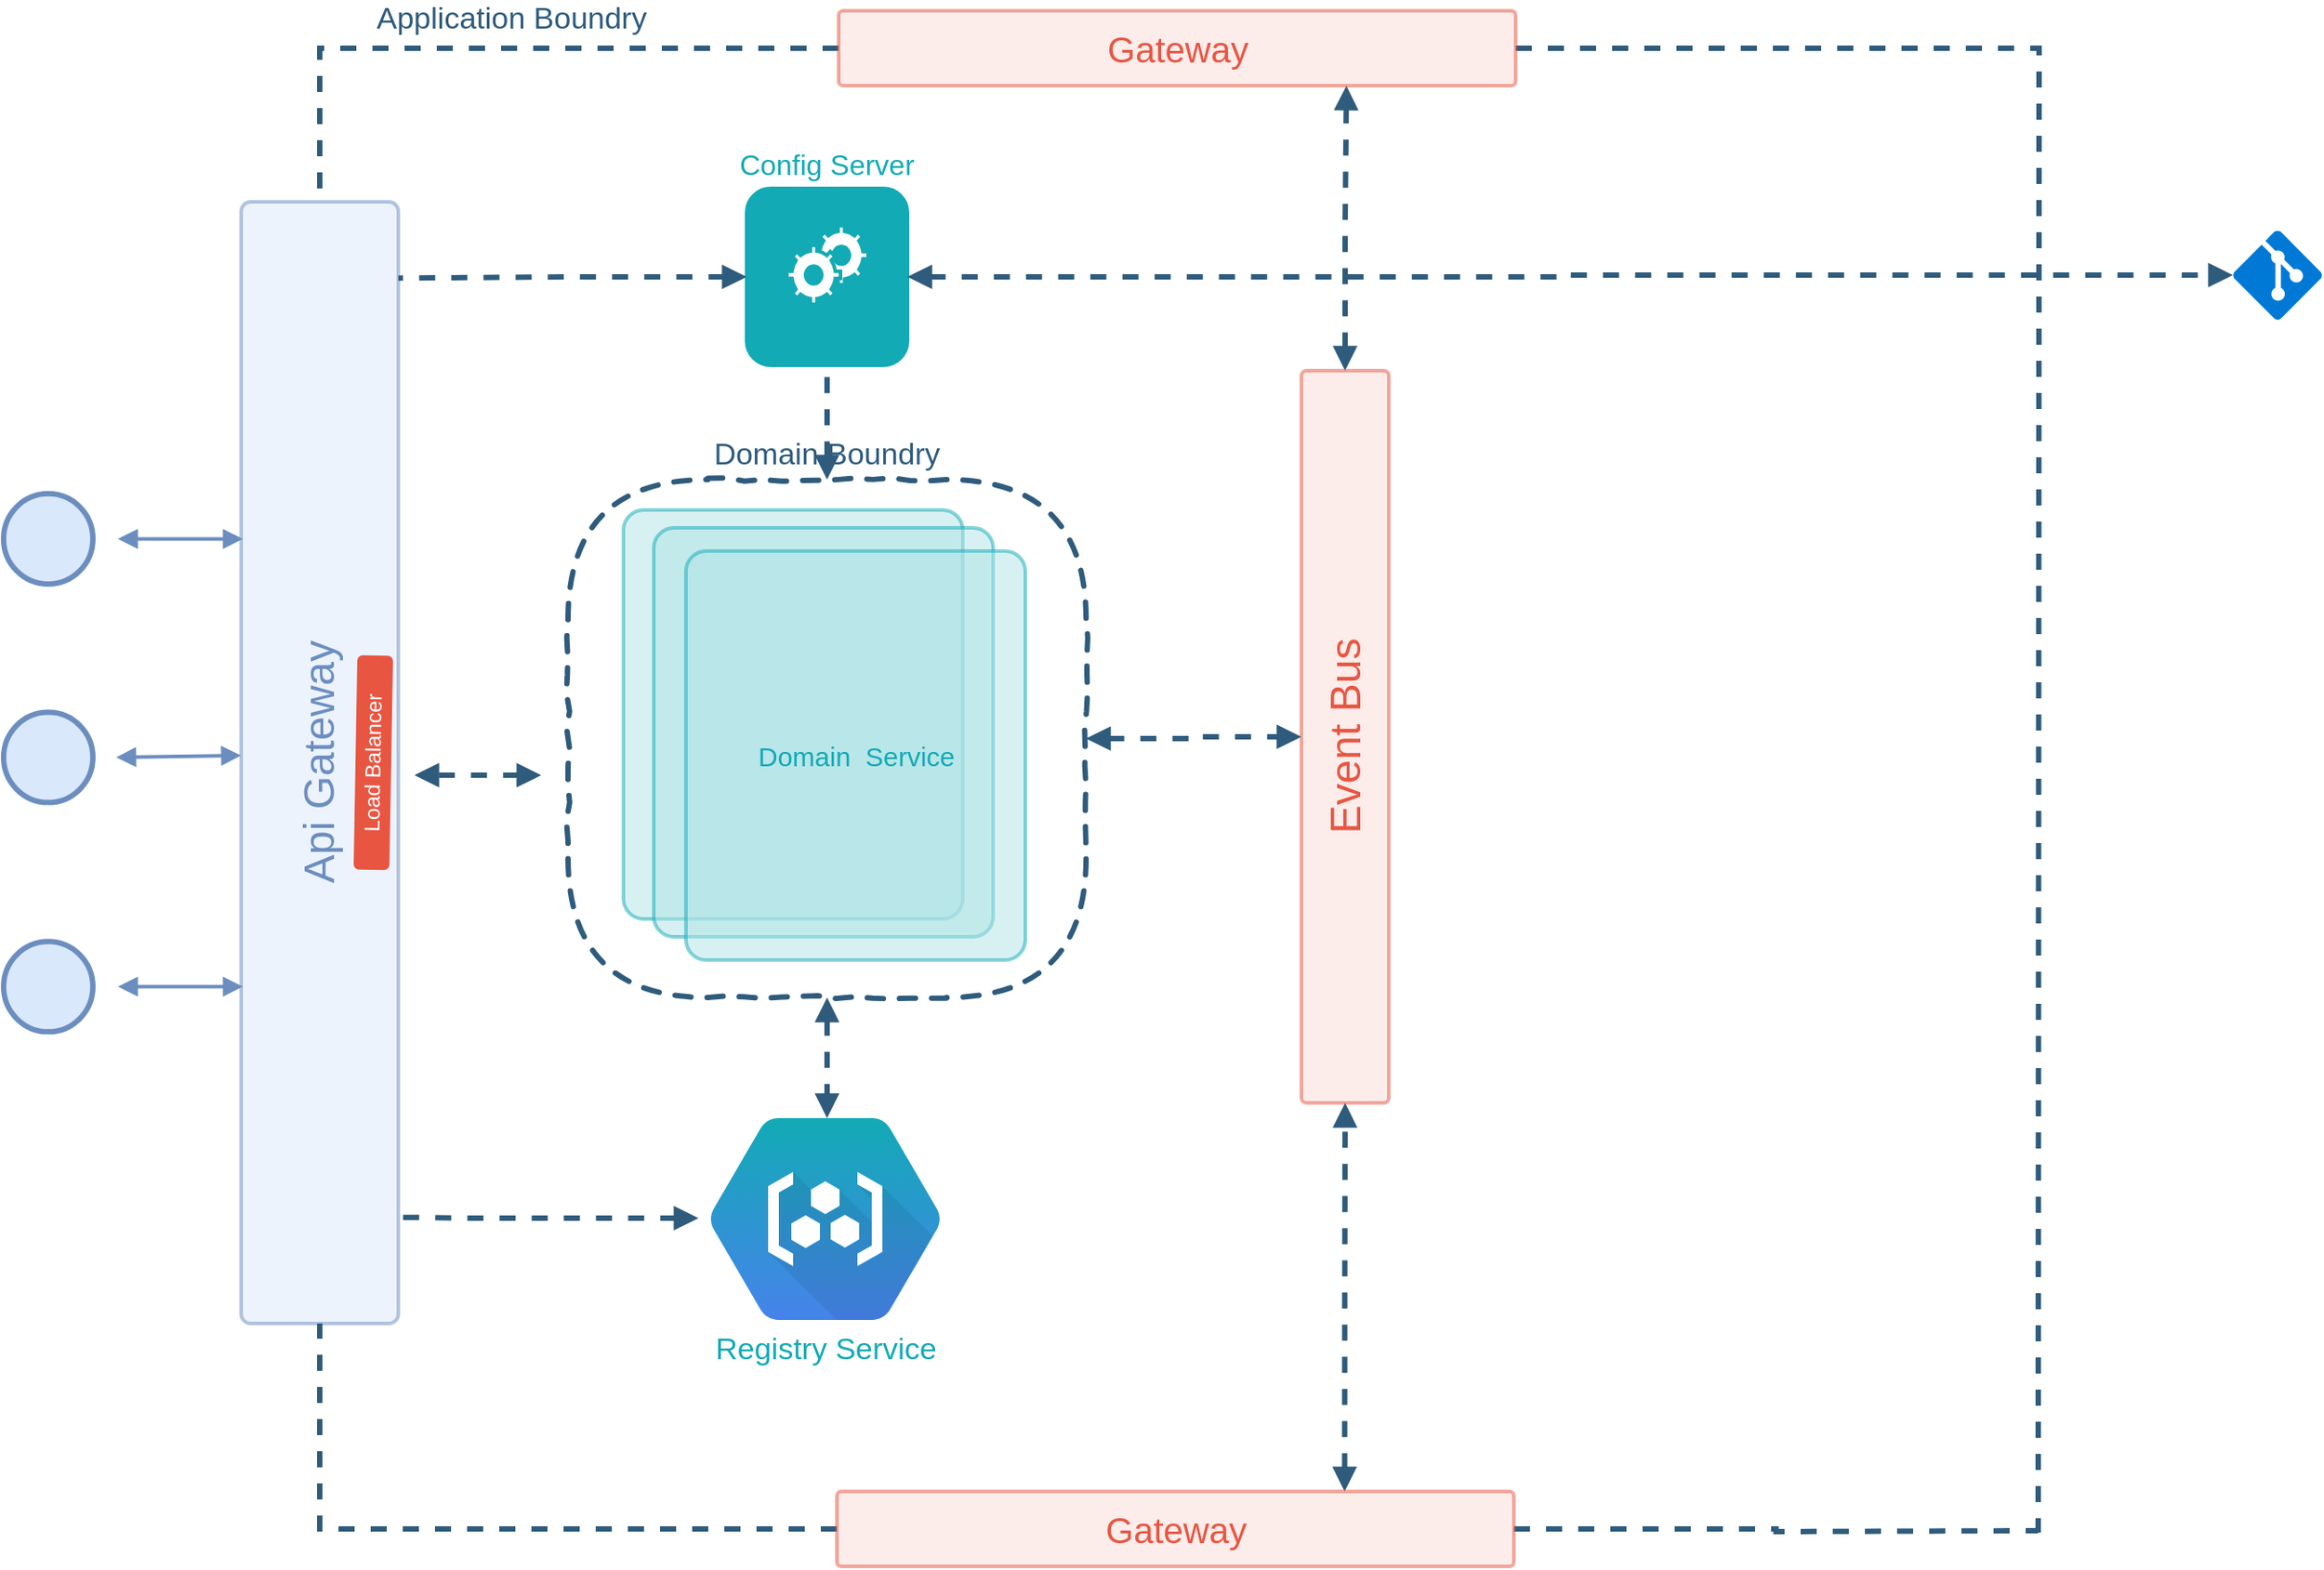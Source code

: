 <mxfile version="10.9.8" type="github"><diagram id="3azV2N0hV3h9CehV_Jqe" name="Page-1"><mxGraphModel dx="1042" dy="1070" grid="1" gridSize="10" guides="1" tooltips="1" connect="1" arrows="1" fold="1" page="1" pageScale="1" pageWidth="850" pageHeight="1100" math="0" shadow="0"><root><mxCell id="0"/><mxCell id="1" parent="0"/><mxCell id="XVd4Gk_TpFug4go1huXL-1" value="&lt;font style=&quot;font-size: 24px&quot; color=&quot;#6c8ebf&quot;&gt;Api Gateway&lt;/font&gt;" style="rounded=1;fillColor=#DAE8FC;strokeWidth=2;html=1;strokeColor=#6C8EBF;arcSize=6;opacity=50;rotation=-90;" vertex="1" parent="1"><mxGeometry x="954" y="515" width="628" height="88" as="geometry"/></mxCell><mxCell id="XVd4Gk_TpFug4go1huXL-2" style="edgeStyle=orthogonalEdgeStyle;rounded=0;orthogonalLoop=1;jettySize=auto;html=1;exitX=1;exitY=0.5;exitDx=0;exitDy=0;entryX=1;entryY=0.25;entryDx=0;entryDy=0;dashed=1;startArrow=block;startFill=1;endArrow=block;endFill=1;strokeColor=#2F5B7C;strokeWidth=3;fontSize=17;fontColor=#12AAB5;" edge="1" parent="1" source="XVd4Gk_TpFug4go1huXL-3" target="XVd4Gk_TpFug4go1huXL-26"><mxGeometry relative="1" as="geometry"/></mxCell><mxCell id="XVd4Gk_TpFug4go1huXL-3" value="&lt;font style=&quot;font-size: 24px&quot; color=&quot;#e85642&quot;&gt;Event Bus&lt;/font&gt;" style="rounded=1;fillColor=#FAD9D5;strokeWidth=2;html=1;strokeColor=#E85642;arcSize=6;opacity=50;rotation=-90;" vertex="1" parent="1"><mxGeometry x="1637" y="520" width="410" height="49" as="geometry"/></mxCell><mxCell id="XVd4Gk_TpFug4go1huXL-4" style="edgeStyle=orthogonalEdgeStyle;rounded=0;orthogonalLoop=1;jettySize=auto;html=1;exitX=0.5;exitY=1;exitDx=0;exitDy=0;entryX=0;entryY=0.5;entryDx=0;entryDy=0;dashed=1;startArrow=none;startFill=0;endArrow=none;endFill=0;strokeColor=#2F5B7C;strokeWidth=3;fontColor=#0066CC;" edge="1" parent="1" source="XVd4Gk_TpFug4go1huXL-7" target="XVd4Gk_TpFug4go1huXL-1"><mxGeometry relative="1" as="geometry"/></mxCell><mxCell id="XVd4Gk_TpFug4go1huXL-5" style="edgeStyle=orthogonalEdgeStyle;rounded=0;orthogonalLoop=1;jettySize=auto;html=1;exitX=0.5;exitY=0;exitDx=0;exitDy=0;dashed=1;startArrow=none;startFill=0;endArrow=none;endFill=0;strokeColor=#2F5B7C;strokeWidth=3;fontColor=#0066CC;" edge="1" parent="1" source="XVd4Gk_TpFug4go1huXL-7"><mxGeometry relative="1" as="geometry"><mxPoint x="2230" y="989" as="targetPoint"/></mxGeometry></mxCell><mxCell id="XVd4Gk_TpFug4go1huXL-6" style="edgeStyle=orthogonalEdgeStyle;rounded=0;orthogonalLoop=1;jettySize=auto;html=1;exitX=0;exitY=0.25;exitDx=0;exitDy=0;entryX=0;entryY=0.5;entryDx=0;entryDy=0;dashed=1;startArrow=block;startFill=1;endArrow=block;endFill=1;strokeColor=#2F5B7C;strokeWidth=3;fontSize=17;fontColor=#12AAB5;" edge="1" parent="1" source="XVd4Gk_TpFug4go1huXL-7" target="XVd4Gk_TpFug4go1huXL-3"><mxGeometry relative="1" as="geometry"/></mxCell><mxCell id="XVd4Gk_TpFug4go1huXL-7" value="&lt;font color=&quot;#e85642&quot; style=&quot;font-size: 20px;&quot;&gt;Gateway&lt;/font&gt;" style="rounded=1;fillColor=#fad9d5;strokeWidth=2;html=1;strokeColor=#E85642;arcSize=6;opacity=50;verticalAlign=middle;horizontal=0;fontSize=20;rotation=90;" vertex="1" parent="1"><mxGeometry x="1726" y="798.5" width="42" height="379" as="geometry"/></mxCell><mxCell id="XVd4Gk_TpFug4go1huXL-8" value="" style="rounded=1;fillColor=#B0E3E6;strokeWidth=2;html=1;strokeColor=#12AAB5;arcSize=6;opacity=50;verticalAlign=middle;" vertex="1" parent="1"><mxGeometry x="1438" y="417.5" width="190" height="229" as="geometry"/></mxCell><mxCell id="XVd4Gk_TpFug4go1huXL-9" value="" style="rounded=1;fillColor=#B0E3E6;strokeWidth=2;html=1;strokeColor=#12AAB5;arcSize=6;opacity=50;verticalAlign=middle;" vertex="1" parent="1"><mxGeometry x="1455" y="427.5" width="190" height="229" as="geometry"/></mxCell><mxCell id="XVd4Gk_TpFug4go1huXL-10" value="&lt;font style=&quot;font-size: 15px&quot; color=&quot;#12aab5&quot;&gt;Domain&amp;nbsp; Service&lt;/font&gt;" style="rounded=1;fillColor=#B0E3E6;strokeWidth=2;html=1;strokeColor=#12AAB5;arcSize=6;opacity=50;verticalAlign=middle;" vertex="1" parent="1"><mxGeometry x="1473" y="440.5" width="190" height="229" as="geometry"/></mxCell><mxCell id="XVd4Gk_TpFug4go1huXL-11" style="edgeStyle=orthogonalEdgeStyle;rounded=0;orthogonalLoop=1;jettySize=auto;html=1;exitX=0.5;exitY=0;exitDx=0;exitDy=0;entryX=0.5;entryY=1;entryDx=0;entryDy=0;dashed=1;startArrow=block;startFill=1;endArrow=none;endFill=0;strokeColor=#2F5B7C;strokeWidth=3;fontSize=17;fontColor=#12AAB5;" edge="1" parent="1" source="XVd4Gk_TpFug4go1huXL-14" target="XVd4Gk_TpFug4go1huXL-30"><mxGeometry relative="1" as="geometry"/></mxCell><mxCell id="XVd4Gk_TpFug4go1huXL-12" style="edgeStyle=orthogonalEdgeStyle;rounded=0;orthogonalLoop=1;jettySize=auto;html=1;exitX=1;exitY=0.5;exitDx=0;exitDy=0;entryX=0.5;entryY=0;entryDx=0;entryDy=0;dashed=1;startArrow=block;startFill=1;endArrow=block;endFill=1;strokeColor=#2F5B7C;strokeWidth=3;fontSize=17;fontColor=#12AAB5;" edge="1" parent="1" source="XVd4Gk_TpFug4go1huXL-14" target="XVd4Gk_TpFug4go1huXL-3"><mxGeometry relative="1" as="geometry"/></mxCell><mxCell id="XVd4Gk_TpFug4go1huXL-13" style="edgeStyle=orthogonalEdgeStyle;rounded=0;orthogonalLoop=1;jettySize=auto;html=1;exitX=0.5;exitY=1;exitDx=0;exitDy=0;entryX=0.5;entryY=0;entryDx=0;entryDy=0;dashed=1;startArrow=block;startFill=1;endArrow=block;endFill=1;strokeColor=#2F5B7C;strokeWidth=3;fontSize=17;fontColor=#12AAB5;" edge="1" parent="1" source="XVd4Gk_TpFug4go1huXL-14"><mxGeometry relative="1" as="geometry"><mxPoint x="1552" y="758" as="targetPoint"/></mxGeometry></mxCell><mxCell id="XVd4Gk_TpFug4go1huXL-14" value="&lt;font color=&quot;#2f5b7c&quot; style=&quot;font-size: 17px&quot;&gt;Domain Boundry&lt;/font&gt;" style="rounded=1;whiteSpace=wrap;html=1;labelBackgroundColor=none;glass=1;gradientColor=#ffffff;fillColor=none;arcSize=27;dashed=1;strokeColor=#2F5B7C;strokeWidth=3;perimeterSpacing=0;shadow=0;comic=1;verticalAlign=top;spacingBottom=0;spacing=-29;" vertex="1" parent="1"><mxGeometry x="1407" y="400.5" width="290" height="290" as="geometry"/></mxCell><mxCell id="XVd4Gk_TpFug4go1huXL-15" value="&lt;font color=&quot;#ffffff&quot;&gt;Load Balancer&lt;/font&gt;" style="rounded=1;whiteSpace=wrap;html=1;rotation=-89;fillColor=#E85642;strokeColor=none;" vertex="1" parent="1"><mxGeometry x="1238" y="549" width="120" height="20" as="geometry"/></mxCell><mxCell id="XVd4Gk_TpFug4go1huXL-16" value="" style="shape=mxgraph.bpmn.shape;html=1;verticalLabelPosition=bottom;labelBackgroundColor=#ffffff;verticalAlign=top;perimeter=ellipsePerimeter;outline=standard;symbol=general;fontFamily=Helvetica;fontSize=12;align=center;strokeColor=#6c8ebf;strokeWidth=3;fillColor=#dae8fc;perimeterSpacing=6;rotation=-180;" vertex="1" parent="1"><mxGeometry x="1091" y="659.131" width="50" height="50.546" as="geometry"/></mxCell><mxCell id="XVd4Gk_TpFug4go1huXL-17" value="" style="edgeStyle=none;strokeWidth=2;html=1;strokeColor=#6c8ebf;endArrow=block;endFill=1;startArrow=block;startFill=1;fillColor=#dae8fc;" edge="1" parent="1"><mxGeometry x="1521" y="1075.634" width="100" height="101.093" as="geometry"><mxPoint x="1225" y="684.404" as="sourcePoint"/><mxPoint x="1155" y="684.404" as="targetPoint"/></mxGeometry></mxCell><mxCell id="XVd4Gk_TpFug4go1huXL-18" value="" style="shape=mxgraph.bpmn.shape;html=1;verticalLabelPosition=bottom;labelBackgroundColor=#ffffff;verticalAlign=top;perimeter=ellipsePerimeter;outline=standard;symbol=general;fontFamily=Helvetica;fontSize=12;align=center;strokeColor=#6c8ebf;strokeWidth=3;fillColor=#dae8fc;perimeterSpacing=6;rotation=-180;" vertex="1" parent="1"><mxGeometry x="1091" y="530.743" width="50" height="50.546" as="geometry"/></mxCell><mxCell id="XVd4Gk_TpFug4go1huXL-19" value="" style="edgeStyle=none;strokeWidth=2;html=1;strokeColor=#6c8ebf;endArrow=block;endFill=1;startArrow=block;startFill=1;fillColor=#dae8fc;" edge="1" parent="1"><mxGeometry x="1520" y="947.246" width="100" height="101.093" as="geometry"><mxPoint x="1224" y="555.005" as="sourcePoint"/><mxPoint x="1154" y="556.016" as="targetPoint"/></mxGeometry></mxCell><mxCell id="XVd4Gk_TpFug4go1huXL-20" value="" style="shape=mxgraph.bpmn.shape;html=1;verticalLabelPosition=bottom;labelBackgroundColor=#ffffff;verticalAlign=top;perimeter=ellipsePerimeter;outline=standard;symbol=general;fontFamily=Helvetica;fontSize=12;align=center;strokeColor=#6c8ebf;strokeWidth=3;fillColor=#dae8fc;perimeterSpacing=6;rotation=-180;" vertex="1" parent="1"><mxGeometry x="1091" y="408.421" width="50" height="50.546" as="geometry"/></mxCell><mxCell id="XVd4Gk_TpFug4go1huXL-21" value="" style="edgeStyle=none;strokeWidth=2;html=1;strokeColor=#6c8ebf;endArrow=block;endFill=1;startArrow=block;startFill=1;fillColor=#dae8fc;" edge="1" parent="1"><mxGeometry x="1521" y="824.923" width="100" height="101.093" as="geometry"><mxPoint x="1225" y="433.694" as="sourcePoint"/><mxPoint x="1155" y="433.694" as="targetPoint"/></mxGeometry></mxCell><mxCell id="XVd4Gk_TpFug4go1huXL-22" style="edgeStyle=orthogonalEdgeStyle;rounded=0;orthogonalLoop=1;jettySize=auto;html=1;entryX=0.694;entryY=1.114;entryDx=0;entryDy=0;entryPerimeter=0;dashed=1;startArrow=block;startFill=1;endArrow=block;endFill=1;strokeColor=#2F5B7C;strokeWidth=3;fontColor=#0066CC;" edge="1" parent="1"><mxGeometry relative="1" as="geometry"><mxPoint x="1392" y="566" as="sourcePoint"/><mxPoint x="1321" y="566" as="targetPoint"/></mxGeometry></mxCell><mxCell id="XVd4Gk_TpFug4go1huXL-23" style="edgeStyle=orthogonalEdgeStyle;rounded=0;orthogonalLoop=1;jettySize=auto;html=1;exitX=0.5;exitY=1;exitDx=0;exitDy=0;entryX=1;entryY=0.5;entryDx=0;entryDy=0;dashed=1;startArrow=none;startFill=0;endArrow=none;endFill=0;strokeColor=#2F5B7C;strokeWidth=3;fontColor=#0066CC;" edge="1" parent="1" source="XVd4Gk_TpFug4go1huXL-26" target="XVd4Gk_TpFug4go1huXL-1"><mxGeometry relative="1" as="geometry"/></mxCell><mxCell id="XVd4Gk_TpFug4go1huXL-24" value="&lt;font color=&quot;#2f5b7c&quot; style=&quot;font-size: 17px&quot;&gt;Application Boundry&lt;/font&gt;" style="text;html=1;resizable=0;points=[];align=center;verticalAlign=bottom;labelBackgroundColor=#ffffff;fontColor=#0066CC;fontSize=17;spacing=7;" vertex="1" connectable="0" parent="XVd4Gk_TpFug4go1huXL-23"><mxGeometry x="-0.026" relative="1" as="geometry"><mxPoint as="offset"/></mxGeometry></mxCell><mxCell id="XVd4Gk_TpFug4go1huXL-25" style="edgeStyle=orthogonalEdgeStyle;rounded=0;orthogonalLoop=1;jettySize=auto;html=1;exitX=0.5;exitY=0;exitDx=0;exitDy=0;dashed=1;startArrow=none;startFill=0;endArrow=none;endFill=0;strokeColor=#2F5B7C;strokeWidth=3;fontSize=17;fontColor=#12AAB5;" edge="1" parent="1" source="XVd4Gk_TpFug4go1huXL-26"><mxGeometry relative="1" as="geometry"><mxPoint x="2230" y="990" as="targetPoint"/></mxGeometry></mxCell><mxCell id="XVd4Gk_TpFug4go1huXL-26" value="&lt;font color=&quot;#e85642&quot; style=&quot;font-size: 20px;&quot;&gt;Gateway&lt;/font&gt;" style="rounded=1;fillColor=#fad9d5;strokeWidth=2;html=1;strokeColor=#E85642;arcSize=6;opacity=50;verticalAlign=middle;horizontal=0;fontSize=20;rotation=90;" vertex="1" parent="1"><mxGeometry x="1727" y="-30.5" width="42" height="379" as="geometry"/></mxCell><mxCell id="XVd4Gk_TpFug4go1huXL-27" value="" style="shadow=0;dashed=0;html=1;strokeColor=none;fillColor=#0079D6;labelPosition=center;verticalLabelPosition=bottom;verticalAlign=top;align=center;shape=mxgraph.azure.git_repository;fontColor=#0066CC;" vertex="1" parent="1"><mxGeometry x="2339" y="261" width="50" height="50" as="geometry"/></mxCell><mxCell id="XVd4Gk_TpFug4go1huXL-28" value="" style="group" vertex="1" connectable="0" parent="1"><mxGeometry x="1507" y="237.5" width="90" height="99" as="geometry"/></mxCell><mxCell id="XVd4Gk_TpFug4go1huXL-29" value="" style="group;fillColor=#ffffff;" vertex="1" connectable="0" parent="XVd4Gk_TpFug4go1huXL-28"><mxGeometry width="90" height="99" as="geometry"/></mxCell><mxCell id="XVd4Gk_TpFug4go1huXL-30" value="&lt;font style=&quot;font-size: 16px&quot;&gt;Config Server&lt;/font&gt;" style="rounded=1;whiteSpace=wrap;html=1;fillColor=#12AAB5;verticalAlign=top;strokeColor=#12AAB5;strokeWidth=2;fontColor=#12AAB5;spacing=-28;" vertex="1" parent="XVd4Gk_TpFug4go1huXL-28"><mxGeometry width="90" height="99.0" as="geometry"/></mxCell><mxCell id="XVd4Gk_TpFug4go1huXL-31" value="" style="html=1;verticalLabelPosition=bottom;align=center;labelBackgroundColor=#ffffff;verticalAlign=top;strokeWidth=2;strokeColor=#12AAB5;fillColor=#ffffff;shadow=0;dashed=0;shape=mxgraph.ios7.icons.settings;" vertex="1" parent="XVd4Gk_TpFug4go1huXL-28"><mxGeometry x="38" y="20.9" width="30" height="33" as="geometry"/></mxCell><mxCell id="XVd4Gk_TpFug4go1huXL-32" value="" style="html=1;verticalLabelPosition=bottom;align=center;labelBackgroundColor=#ffffff;verticalAlign=top;strokeWidth=2;strokeColor=#12AAB5;fillColor=#ffffff;shadow=0;dashed=0;shape=mxgraph.ios7.icons.settings;" vertex="1" parent="XVd4Gk_TpFug4go1huXL-28"><mxGeometry x="22.5" y="31.9" width="30" height="33" as="geometry"/></mxCell><mxCell id="XVd4Gk_TpFug4go1huXL-33" style="edgeStyle=orthogonalEdgeStyle;rounded=0;orthogonalLoop=1;jettySize=auto;html=1;exitX=0;exitY=0.5;exitDx=0;exitDy=0;entryX=0.932;entryY=1;entryDx=0;entryDy=0;entryPerimeter=0;dashed=1;startArrow=block;startFill=1;endArrow=none;endFill=0;strokeColor=#2F5B7C;strokeWidth=3;fontSize=17;fontColor=#12AAB5;" edge="1" parent="1" source="XVd4Gk_TpFug4go1huXL-30" target="XVd4Gk_TpFug4go1huXL-1"><mxGeometry relative="1" as="geometry"/></mxCell><mxCell id="XVd4Gk_TpFug4go1huXL-34" style="edgeStyle=orthogonalEdgeStyle;rounded=0;orthogonalLoop=1;jettySize=auto;html=1;exitX=1;exitY=0.5;exitDx=0;exitDy=0;entryX=0;entryY=0.5;entryDx=0;entryDy=0;entryPerimeter=0;dashed=1;startArrow=block;startFill=1;endArrow=block;endFill=1;strokeColor=#2F5B7C;strokeWidth=3;fontSize=17;fontColor=#12AAB5;" edge="1" parent="1" source="XVd4Gk_TpFug4go1huXL-30" target="XVd4Gk_TpFug4go1huXL-27"><mxGeometry relative="1" as="geometry"/></mxCell><mxCell id="XVd4Gk_TpFug4go1huXL-35" value="Registry Service" style="shape=mxgraph.gcp.compute.container_registry;html=1;fillColor=#12AAB5;gradientColor=#4683EA;strokeColor=none;verticalLabelPosition=bottom;verticalAlign=top;align=center;fontSize=17;fontColor=#12AAB5;" vertex="1" parent="1"><mxGeometry x="1486.5" y="758" width="129" height="113" as="geometry"/></mxCell><mxCell id="XVd4Gk_TpFug4go1huXL-36" style="edgeStyle=orthogonalEdgeStyle;rounded=0;orthogonalLoop=1;jettySize=auto;html=1;entryX=0.932;entryY=1;entryDx=0;entryDy=0;entryPerimeter=0;dashed=1;startArrow=block;startFill=1;endArrow=none;endFill=0;strokeColor=#2F5B7C;strokeWidth=3;fontSize=17;fontColor=#12AAB5;" edge="1" parent="1"><mxGeometry relative="1" as="geometry"><mxPoint x="1480" y="814" as="sourcePoint"/><mxPoint x="1309" y="813.5" as="targetPoint"/><Array as="points"><mxPoint x="1350" y="814"/><mxPoint x="1350" y="814"/></Array></mxGeometry></mxCell></root></mxGraphModel></diagram></mxfile>